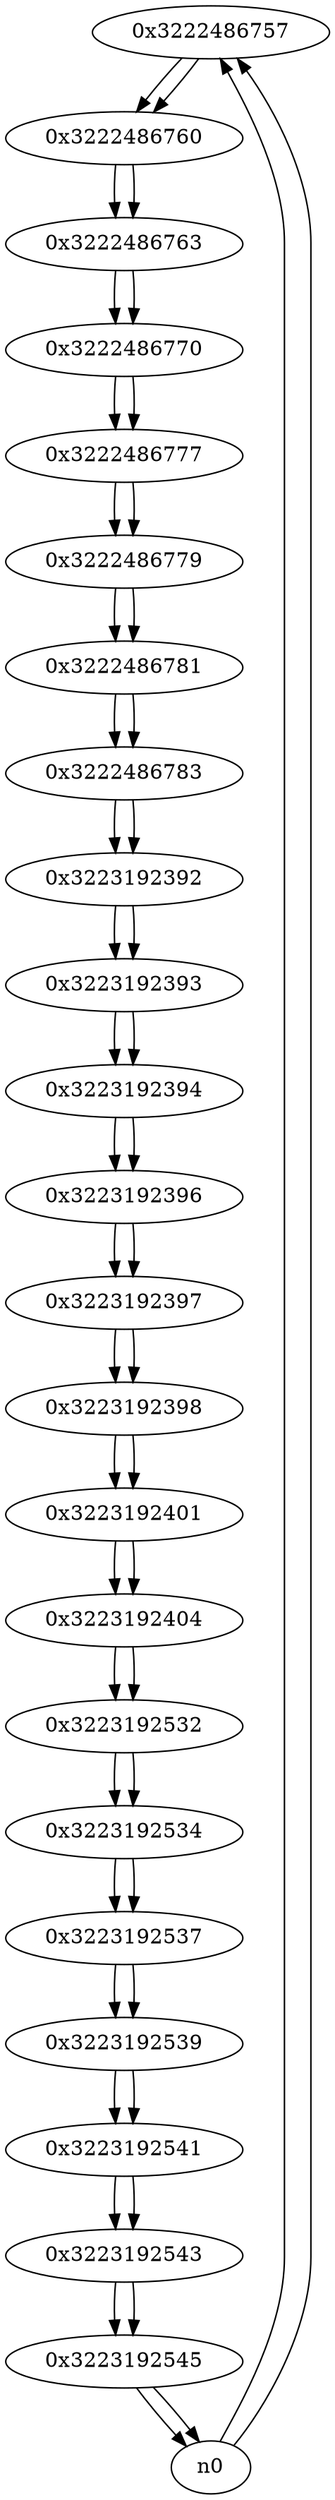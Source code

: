 digraph G{
/* nodes */
  n1 [label="0x3222486757"]
  n2 [label="0x3222486760"]
  n3 [label="0x3222486763"]
  n4 [label="0x3222486770"]
  n5 [label="0x3222486777"]
  n6 [label="0x3222486779"]
  n7 [label="0x3222486781"]
  n8 [label="0x3222486783"]
  n9 [label="0x3223192392"]
  n10 [label="0x3223192393"]
  n11 [label="0x3223192394"]
  n12 [label="0x3223192396"]
  n13 [label="0x3223192397"]
  n14 [label="0x3223192398"]
  n15 [label="0x3223192401"]
  n16 [label="0x3223192404"]
  n17 [label="0x3223192532"]
  n18 [label="0x3223192534"]
  n19 [label="0x3223192537"]
  n20 [label="0x3223192539"]
  n21 [label="0x3223192541"]
  n22 [label="0x3223192543"]
  n23 [label="0x3223192545"]
/* edges */
n1 -> n2;
n0 -> n1;
n0 -> n1;
n2 -> n3;
n1 -> n2;
n3 -> n4;
n2 -> n3;
n4 -> n5;
n3 -> n4;
n5 -> n6;
n4 -> n5;
n6 -> n7;
n5 -> n6;
n7 -> n8;
n6 -> n7;
n8 -> n9;
n7 -> n8;
n9 -> n10;
n8 -> n9;
n10 -> n11;
n9 -> n10;
n11 -> n12;
n10 -> n11;
n12 -> n13;
n11 -> n12;
n13 -> n14;
n12 -> n13;
n14 -> n15;
n13 -> n14;
n15 -> n16;
n14 -> n15;
n16 -> n17;
n15 -> n16;
n17 -> n18;
n16 -> n17;
n18 -> n19;
n17 -> n18;
n19 -> n20;
n18 -> n19;
n20 -> n21;
n19 -> n20;
n21 -> n22;
n20 -> n21;
n22 -> n23;
n21 -> n22;
n23 -> n0;
n23 -> n0;
n22 -> n23;
}
